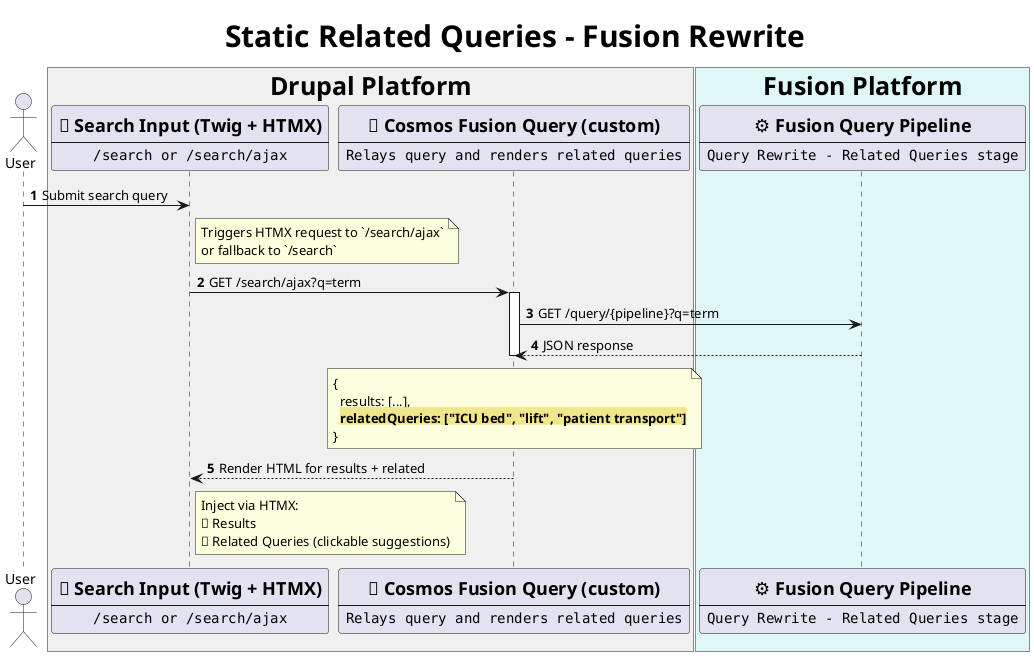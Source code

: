 @startuml

/' 
@id: SRCH-006
@file: SRCH-006--static-related-queries.puml
@title: Static Related Queries – Fusion Rewrite
@type: sequence
@description: User performs a search; Fusion responds with both results[] and relatedQueries[] via Query Rewrite (Related Queries stage).

📘 Scenario:
1. User performs a search using the Drupal search input (HTMX or fallback).
2. CosmosFusionQuery forwards the query to Fusion’s Query Pipeline.
3. A Query Rewrite stage in Fusion returns results[] and relatedQueries[].
4. CosmosFusionQuery parses and renders both the results and related suggestions.

✅ Requirements:
• Related queries must be statically configured in Fusion (Query Rewrite).
• CosmosFusionQuery handles the query and response.
• HTMX renders both search results and related queries server-side.
• relatedQueries[] must be clearly shown in the diagram.
'/

<style>
  title {
    FontSize 30
  }
  box {
    FontSize 25
    .drupalPlatform {
      BackgroundColor #F0F0F0
    }
    .fusionPlatform {
      BackgroundColor #E0F7F7
    }
  }
</style>

title Static Related Queries – Fusion Rewrite

autonumber

actor "User" as User

box "Drupal Platform" <<drupalPlatform>>
  participant SearchForm [
    =🔎 Search Input (Twig + HTMX)
    ----
    ""/search or /search/ajax""
  ]
  participant CosmosFusionQuery [
    =🔄 Cosmos Fusion Query (custom)
    ----
    ""Relays query and renders related queries""
  ]
end box

box "Fusion Platform" <<fusionPlatform>>
  participant FusionQueryPipeline [
    =⚙️ Fusion Query Pipeline
    ----
    ""Query Rewrite – Related Queries stage""
  ]
end box

User -> SearchForm: Submit search query
note right of SearchForm
  Triggers HTMX request to `/search/ajax`
  or fallback to `/search`
end note

SearchForm -> CosmosFusionQuery: GET /search/ajax?q=term

activate CosmosFusionQuery
CosmosFusionQuery -> FusionQueryPipeline: GET /query/{pipeline}?q=term

FusionQueryPipeline --> CosmosFusionQuery: JSON response
note over CosmosFusionQuery
  {
    results: [...],
    **<back:khaki>relatedQueries: ["ICU bed", "lift", "patient transport"]</back>**
  }
end note
deactivate CosmosFusionQuery

CosmosFusionQuery --> SearchForm: Render HTML for results + related
note right of SearchForm
  Inject via HTMX:
  🔹 Results
  🔹 Related Queries (clickable suggestions)
end note

@enduml